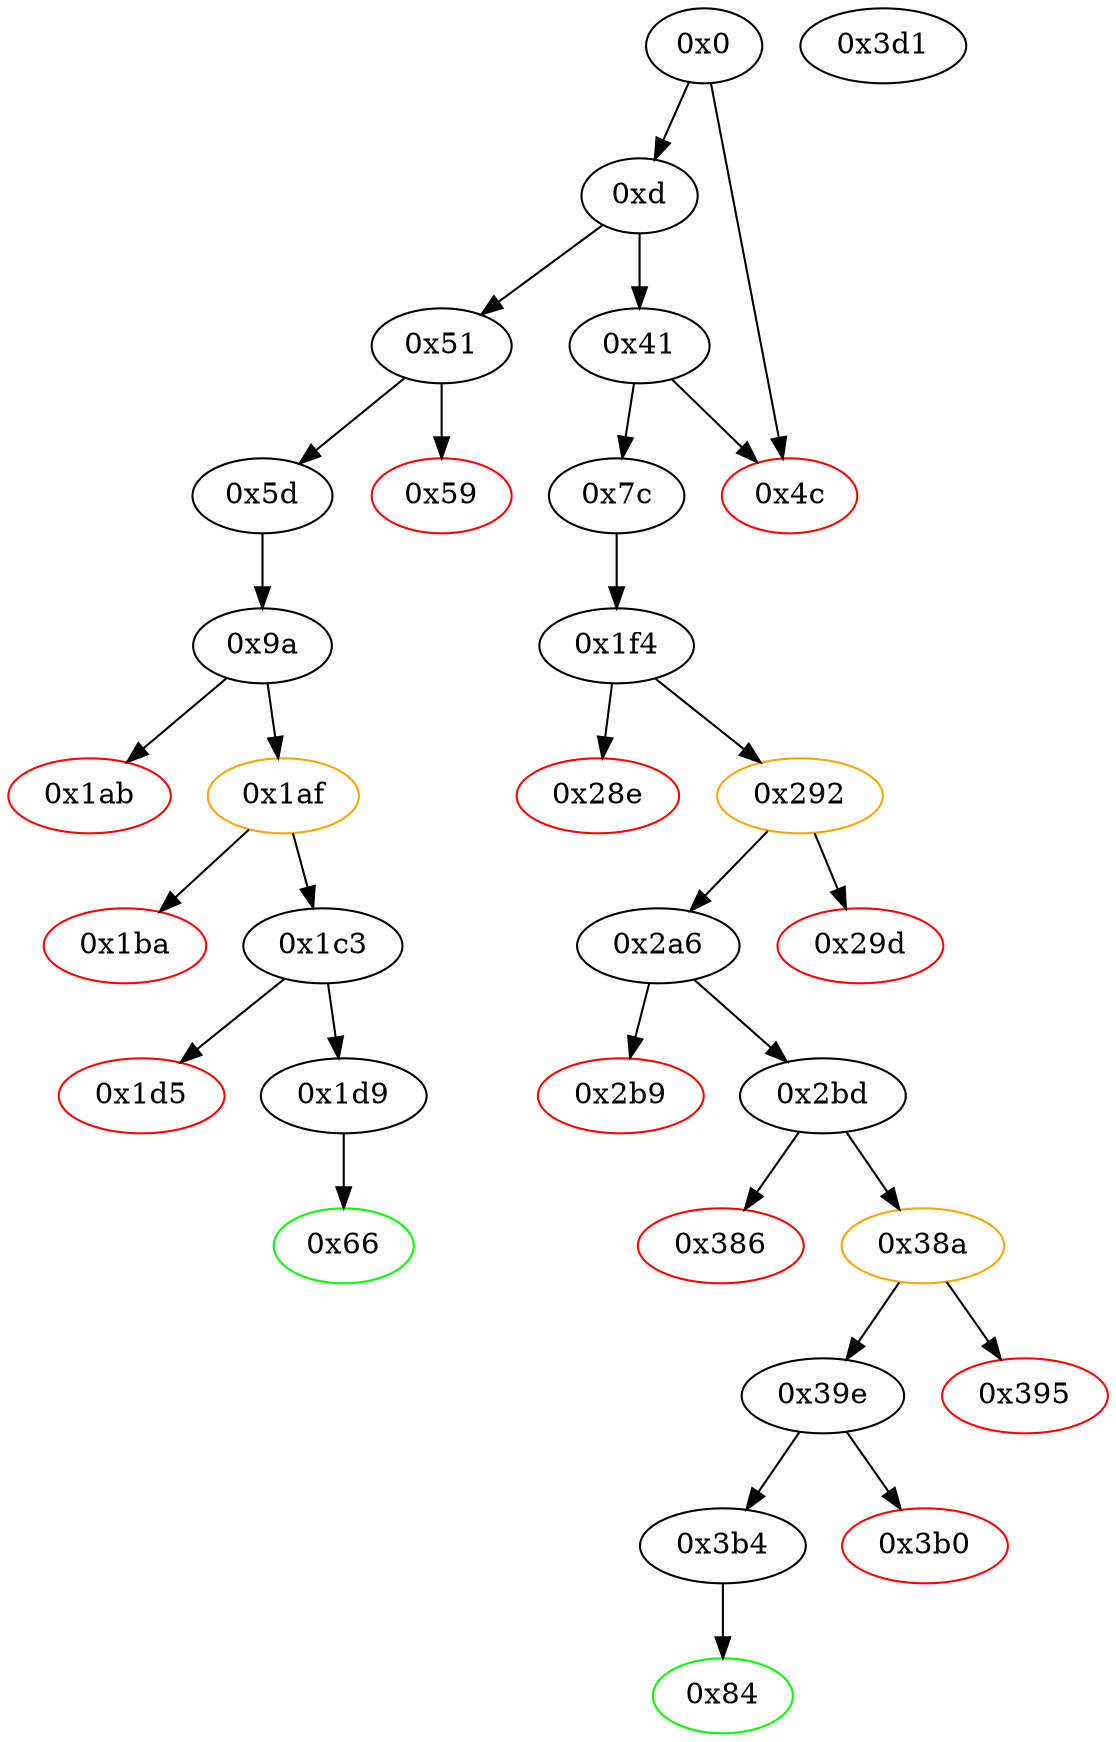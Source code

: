 strict digraph "" {
"0x2a6" [fillcolor=white, id="0x2a6", style=filled, tooltip="Block 0x2a6\n[0x2a6:0x2b8]\n---\nPredecessors: [0x292]\nSuccessors: [0x2b9, 0x2bd]\n---\n0x2a6 JUMPDEST\n0x2a7 POP\n0x2a8 POP\n0x2a9 POP\n0x2aa POP\n0x2ab POP\n0x2ac PUSH1 0x40\n0x2ae MLOAD\n0x2af RETURNDATASIZE\n0x2b0 PUSH1 0x20\n0x2b2 DUP2\n0x2b3 LT\n0x2b4 ISZERO\n0x2b5 PUSH2 0x2bd\n0x2b8 JUMPI\n---\n0x2a6: JUMPDEST \n0x2ac: V155 = 0x40\n0x2ae: V156 = M[0x40]\n0x2af: V157 = RETURNDATASIZE\n0x2b0: V158 = 0x20\n0x2b3: V159 = LT V157 0x20\n0x2b4: V160 = ISZERO V159\n0x2b5: V161 = 0x2bd\n0x2b8: JUMPI 0x2bd V160\n---\nEntry stack: [V11, 0x84, 0x0, 0x9cabec1ead1c0ba254b09efb3ee13841712be14, 0x9cabec1ead1c0ba254b09efb3ee13841712be14, V119, 0x0, 0x0, 0x9cabec1ead1c0ba254b09efb3ee13841712be14, 0xf39b5b9b, V119, V136, V148]\nStack pops: 5\nStack additions: [V156, V157]\nExit stack: [V11, 0x84, 0x0, 0x9cabec1ead1c0ba254b09efb3ee13841712be14, 0x9cabec1ead1c0ba254b09efb3ee13841712be14, V119, 0x0, 0x0, V156, V157]\n\nDef sites:\nV11: {0xd.0x35}\n0x84: {0x7c.0x7d}\n0x0: {0x1f4.0x1f5}\n0x9cabec1ead1c0ba254b09efb3ee13841712be14: {0x1f4.0x1fe}\n0x9cabec1ead1c0ba254b09efb3ee13841712be14: {0x1f4.0x1fe}\nV119: {0x1f4.0x218}\n0x0: {0x1f4.0x1fb}\n0x0: {0x1f4.0x1fb}\n0x9cabec1ead1c0ba254b09efb3ee13841712be14: {0x1f4.0x231}\n0xf39b5b9b: {0x1f4.0x232}\nV119: {0x1f4.0x218}\nV136: {0x1f4.0x275}\nV148: {0x292.0x296}\n"];
"0x41" [fillcolor=white, id="0x41", style=filled, tooltip="Block 0x41\n[0x41:0x4b]\n---\nPredecessors: [0xd]\nSuccessors: [0x4c, 0x7c]\n---\n0x41 DUP1\n0x42 PUSH4 0xf121e5e7\n0x47 EQ\n0x48 PUSH2 0x7c\n0x4b JUMPI\n---\n0x42: V15 = 0xf121e5e7\n0x47: V16 = EQ 0xf121e5e7 V11\n0x48: V17 = 0x7c\n0x4b: JUMPI 0x7c V16\n---\nEntry stack: [V11]\nStack pops: 1\nStack additions: [S0]\nExit stack: [V11]\n\nDef sites:\nV11: {0xd.0x35}\n"];
"0x29d" [color=red, fillcolor=white, id="0x29d", style=filled, tooltip="Block 0x29d\n[0x29d:0x2a5]\n---\nPredecessors: [0x292]\nSuccessors: []\n---\n0x29d RETURNDATASIZE\n0x29e PUSH1 0x0\n0x2a0 DUP1\n0x2a1 RETURNDATACOPY\n0x2a2 RETURNDATASIZE\n0x2a3 PUSH1 0x0\n0x2a5 REVERT\n---\n0x29d: V151 = RETURNDATASIZE\n0x29e: V152 = 0x0\n0x2a1: RETURNDATACOPY 0x0 0x0 V151\n0x2a2: V153 = RETURNDATASIZE\n0x2a3: V154 = 0x0\n0x2a5: REVERT 0x0 V153\n---\nEntry stack: [V11, 0x84, 0x0, 0x9cabec1ead1c0ba254b09efb3ee13841712be14, 0x9cabec1ead1c0ba254b09efb3ee13841712be14, V119, 0x0, 0x0, 0x9cabec1ead1c0ba254b09efb3ee13841712be14, 0xf39b5b9b, V119, V136, V148]\nStack pops: 0\nStack additions: []\nExit stack: [V11, 0x84, 0x0, 0x9cabec1ead1c0ba254b09efb3ee13841712be14, 0x9cabec1ead1c0ba254b09efb3ee13841712be14, V119, 0x0, 0x0, 0x9cabec1ead1c0ba254b09efb3ee13841712be14, 0xf39b5b9b, V119, V136, V148]\n\nDef sites:\nV11: {0xd.0x35}\n0x84: {0x7c.0x7d}\n0x0: {0x1f4.0x1f5}\n0x9cabec1ead1c0ba254b09efb3ee13841712be14: {0x1f4.0x1fe}\n0x9cabec1ead1c0ba254b09efb3ee13841712be14: {0x1f4.0x1fe}\nV119: {0x1f4.0x218}\n0x0: {0x1f4.0x1fb}\n0x0: {0x1f4.0x1fb}\n0x9cabec1ead1c0ba254b09efb3ee13841712be14: {0x1f4.0x231}\n0xf39b5b9b: {0x1f4.0x232}\nV119: {0x1f4.0x218}\nV136: {0x1f4.0x275}\nV148: {0x292.0x296}\n"];
"0xd" [fillcolor=white, id="0xd", style=filled, tooltip="Block 0xd\n[0xd:0x40]\n---\nPredecessors: [0x0]\nSuccessors: [0x41, 0x51]\n---\n0xd PUSH1 0x0\n0xf CALLDATALOAD\n0x10 PUSH29 0x100000000000000000000000000000000000000000000000000000000\n0x2e SWAP1\n0x2f DIV\n0x30 PUSH4 0xffffffff\n0x35 AND\n0x36 DUP1\n0x37 PUSH4 0xaf294a36\n0x3c EQ\n0x3d PUSH2 0x51\n0x40 JUMPI\n---\n0xd: V6 = 0x0\n0xf: V7 = CALLDATALOAD 0x0\n0x10: V8 = 0x100000000000000000000000000000000000000000000000000000000\n0x2f: V9 = DIV V7 0x100000000000000000000000000000000000000000000000000000000\n0x30: V10 = 0xffffffff\n0x35: V11 = AND 0xffffffff V9\n0x37: V12 = 0xaf294a36\n0x3c: V13 = EQ 0xaf294a36 V11\n0x3d: V14 = 0x51\n0x40: JUMPI 0x51 V13\n---\nEntry stack: []\nStack pops: 0\nStack additions: [V11]\nExit stack: [V11]\n\nDef sites:\n"];
"0x5d" [fillcolor=white, id="0x5d", style=filled, tooltip="Block 0x5d\n[0x5d:0x65]\n---\nPredecessors: [0x51]\nSuccessors: [0x9a]\n---\n0x5d JUMPDEST\n0x5e POP\n0x5f PUSH2 0x66\n0x62 PUSH2 0x9a\n0x65 JUMP\n---\n0x5d: JUMPDEST \n0x5f: V23 = 0x66\n0x62: V24 = 0x9a\n0x65: JUMP 0x9a\n---\nEntry stack: [V11, V19]\nStack pops: 1\nStack additions: [0x66]\nExit stack: [V11, 0x66]\n\nDef sites:\nV11: {0xd.0x35}\nV19: {0x51.0x52}\n"];
"0x66" [color=green, fillcolor=white, id="0x66", style=filled, tooltip="Block 0x66\n[0x66:0x7b]\n---\nPredecessors: [0x1d9]\nSuccessors: []\n---\n0x66 JUMPDEST\n0x67 PUSH1 0x40\n0x69 MLOAD\n0x6a DUP1\n0x6b DUP3\n0x6c DUP2\n0x6d MSTORE\n0x6e PUSH1 0x20\n0x70 ADD\n0x71 SWAP2\n0x72 POP\n0x73 POP\n0x74 PUSH1 0x40\n0x76 MLOAD\n0x77 DUP1\n0x78 SWAP2\n0x79 SUB\n0x7a SWAP1\n0x7b RETURN\n---\n0x66: JUMPDEST \n0x67: V25 = 0x40\n0x69: V26 = M[0x40]\n0x6d: M[V26] = V112\n0x6e: V27 = 0x20\n0x70: V28 = ADD 0x20 V26\n0x74: V29 = 0x40\n0x76: V30 = M[0x40]\n0x79: V31 = SUB V28 V30\n0x7b: RETURN V30 V31\n---\nEntry stack: [V11, V112]\nStack pops: 1\nStack additions: []\nExit stack: [V11]\n\nDef sites:\nV11: {0xd.0x35}\nV112: {0x1d9.0x1df}\n"];
"0x59" [color=red, fillcolor=white, id="0x59", style=filled, tooltip="Block 0x59\n[0x59:0x5c]\n---\nPredecessors: [0x51]\nSuccessors: []\n---\n0x59 PUSH1 0x0\n0x5b DUP1\n0x5c REVERT\n---\n0x59: V22 = 0x0\n0x5c: REVERT 0x0 0x0\n---\nEntry stack: [V11, V19]\nStack pops: 0\nStack additions: []\nExit stack: [V11, V19]\n\nDef sites:\nV11: {0xd.0x35}\nV19: {0x51.0x52}\n"];
"0x3b4" [fillcolor=white, id="0x3b4", style=filled, tooltip="Block 0x3b4\n[0x3b4:0x3d0]\n---\nPredecessors: [0x39e]\nSuccessors: [0x84]\n---\n0x3b4 JUMPDEST\n0x3b5 DUP2\n0x3b6 ADD\n0x3b7 SWAP1\n0x3b8 DUP1\n0x3b9 DUP1\n0x3ba MLOAD\n0x3bb SWAP1\n0x3bc PUSH1 0x20\n0x3be ADD\n0x3bf SWAP1\n0x3c0 SWAP3\n0x3c1 SWAP2\n0x3c2 SWAP1\n0x3c3 POP\n0x3c4 POP\n0x3c5 POP\n0x3c6 POP\n0x3c7 DUP2\n0x3c8 SWAP6\n0x3c9 POP\n0x3ca POP\n0x3cb POP\n0x3cc POP\n0x3cd POP\n0x3ce POP\n0x3cf SWAP1\n0x3d0 JUMP\n---\n0x3b4: JUMPDEST \n0x3b6: V215 = ADD V208 V209\n0x3ba: V216 = M[V208]\n0x3bc: V217 = 0x20\n0x3be: V218 = ADD 0x20 V208\n0x3d0: JUMP 0x84\n---\nEntry stack: [V11, 0x84, 0x0, 0x9cabec1ead1c0ba254b09efb3ee13841712be14, 0x9cabec1ead1c0ba254b09efb3ee13841712be14, V119, V164, 0x89d24a6b4ccb1b6faa2625fe562bdd9a23260359, V208, V209]\nStack pops: 9\nStack additions: [S3]\nExit stack: [V11, V164]\n\nDef sites:\nV11: {0xd.0x35}\n0x84: {0x7c.0x7d}\n0x0: {0x1f4.0x1f5}\n0x9cabec1ead1c0ba254b09efb3ee13841712be14: {0x1f4.0x1fe}\n0x9cabec1ead1c0ba254b09efb3ee13841712be14: {0x1f4.0x1fe}\nV119: {0x1f4.0x218}\nV164: {0x2bd.0x2c3}\n0x89d24a6b4ccb1b6faa2625fe562bdd9a23260359: {0x2bd.0x2d1}\nV208: {0x39e.0x3a5}\nV209: {0x39e.0x3a6}\n"];
"0x4c" [color=red, fillcolor=white, id="0x4c", style=filled, tooltip="Block 0x4c\n[0x4c:0x50]\n---\nPredecessors: [0x0, 0x41]\nSuccessors: []\n---\n0x4c JUMPDEST\n0x4d PUSH1 0x0\n0x4f DUP1\n0x50 REVERT\n---\n0x4c: JUMPDEST \n0x4d: V18 = 0x0\n0x50: REVERT 0x0 0x0\n---\nEntry stack: [V11]\nStack pops: 0\nStack additions: []\nExit stack: [V11]\n\nDef sites:\nV11: {0xd.0x35}\n"];
"0x39e" [fillcolor=white, id="0x39e", style=filled, tooltip="Block 0x39e\n[0x39e:0x3af]\n---\nPredecessors: [0x38a]\nSuccessors: [0x3b0, 0x3b4]\n---\n0x39e JUMPDEST\n0x39f POP\n0x3a0 POP\n0x3a1 POP\n0x3a2 POP\n0x3a3 PUSH1 0x40\n0x3a5 MLOAD\n0x3a6 RETURNDATASIZE\n0x3a7 PUSH1 0x20\n0x3a9 DUP2\n0x3aa LT\n0x3ab ISZERO\n0x3ac PUSH2 0x3b4\n0x3af JUMPI\n---\n0x39e: JUMPDEST \n0x3a3: V207 = 0x40\n0x3a5: V208 = M[0x40]\n0x3a6: V209 = RETURNDATASIZE\n0x3a7: V210 = 0x20\n0x3aa: V211 = LT V209 0x20\n0x3ab: V212 = ISZERO V211\n0x3ac: V213 = 0x3b4\n0x3af: JUMPI 0x3b4 V212\n---\nEntry stack: [V11, 0x84, 0x0, 0x9cabec1ead1c0ba254b09efb3ee13841712be14, 0x9cabec1ead1c0ba254b09efb3ee13841712be14, V119, V164, 0x89d24a6b4ccb1b6faa2625fe562bdd9a23260359, 0x89d24a6b4ccb1b6faa2625fe562bdd9a23260359, 0xa9059cbb, V187, V200]\nStack pops: 4\nStack additions: [V208, V209]\nExit stack: [V11, 0x84, 0x0, 0x9cabec1ead1c0ba254b09efb3ee13841712be14, 0x9cabec1ead1c0ba254b09efb3ee13841712be14, V119, V164, 0x89d24a6b4ccb1b6faa2625fe562bdd9a23260359, V208, V209]\n\nDef sites:\nV11: {0xd.0x35}\n0x84: {0x7c.0x7d}\n0x0: {0x1f4.0x1f5}\n0x9cabec1ead1c0ba254b09efb3ee13841712be14: {0x1f4.0x1fe}\n0x9cabec1ead1c0ba254b09efb3ee13841712be14: {0x1f4.0x1fe}\nV119: {0x1f4.0x218}\nV164: {0x2bd.0x2c3}\n0x89d24a6b4ccb1b6faa2625fe562bdd9a23260359: {0x2bd.0x2d1}\n0x89d24a6b4ccb1b6faa2625fe562bdd9a23260359: {0x2bd.0x2fe}\n0xa9059cbb: {0x2bd.0x2ff}\nV187: {0x2bd.0x36c}\nV200: {0x38a.0x38e}\n"];
"0x28e" [color=red, fillcolor=white, id="0x28e", style=filled, tooltip="Block 0x28e\n[0x28e:0x291]\n---\nPredecessors: [0x1f4]\nSuccessors: []\n---\n0x28e PUSH1 0x0\n0x290 DUP1\n0x291 REVERT\n---\n0x28e: V145 = 0x0\n0x291: REVERT 0x0 0x0\n---\nEntry stack: [V11, 0x84, 0x0, 0x9cabec1ead1c0ba254b09efb3ee13841712be14, 0x9cabec1ead1c0ba254b09efb3ee13841712be14, V119, 0x0, 0x0, 0x9cabec1ead1c0ba254b09efb3ee13841712be14, 0xf39b5b9b, V119, V136, 0x20, V139, V140, V139, V119, 0x9cabec1ead1c0ba254b09efb3ee13841712be14, V142]\nStack pops: 0\nStack additions: []\nExit stack: [V11, 0x84, 0x0, 0x9cabec1ead1c0ba254b09efb3ee13841712be14, 0x9cabec1ead1c0ba254b09efb3ee13841712be14, V119, 0x0, 0x0, 0x9cabec1ead1c0ba254b09efb3ee13841712be14, 0xf39b5b9b, V119, V136, 0x20, V139, V140, V139, V119, 0x9cabec1ead1c0ba254b09efb3ee13841712be14, V142]\n\nDef sites:\nV11: {0xd.0x35}\n0x84: {0x7c.0x7d}\n0x0: {0x1f4.0x1f5}\n0x9cabec1ead1c0ba254b09efb3ee13841712be14: {0x1f4.0x1fe}\n0x9cabec1ead1c0ba254b09efb3ee13841712be14: {0x1f4.0x1fe}\nV119: {0x1f4.0x218}\n0x0: {0x1f4.0x1fb}\n0x0: {0x1f4.0x1fb}\n0x9cabec1ead1c0ba254b09efb3ee13841712be14: {0x1f4.0x231}\n0xf39b5b9b: {0x1f4.0x232}\nV119: {0x1f4.0x218}\nV136: {0x1f4.0x275}\n0x20: {0x1f4.0x27a}\nV139: {0x1f4.0x27e}\nV140: {0x1f4.0x281}\nV139: {0x1f4.0x27e}\nV119: {0x1f4.0x218}\n0x9cabec1ead1c0ba254b09efb3ee13841712be14: {0x1f4.0x231}\nV142: {0x1f4.0x287}\n"];
"0x1f4" [fillcolor=white, id="0x1f4", style=filled, tooltip="Block 0x1f4\n[0x1f4:0x28d]\n---\nPredecessors: [0x7c]\nSuccessors: [0x28e, 0x292]\n---\n0x1f4 JUMPDEST\n0x1f5 PUSH1 0x0\n0x1f7 DUP1\n0x1f8 PUSH1 0x0\n0x1fa DUP1\n0x1fb PUSH1 0x0\n0x1fd DUP1\n0x1fe PUSH20 0x9cabec1ead1c0ba254b09efb3ee13841712be14\n0x213 SWAP5\n0x214 POP\n0x215 DUP5\n0x216 SWAP4\n0x217 POP\n0x218 CALLVALUE\n0x219 SWAP3\n0x21a POP\n0x21b DUP4\n0x21c PUSH20 0xffffffffffffffffffffffffffffffffffffffff\n0x231 AND\n0x232 PUSH4 0xf39b5b9b\n0x237 DUP5\n0x238 PUSH1 0x1\n0x23a TIMESTAMP\n0x23b PUSH1 0x40\n0x23d MLOAD\n0x23e DUP5\n0x23f PUSH4 0xffffffff\n0x244 AND\n0x245 PUSH29 0x100000000000000000000000000000000000000000000000000000000\n0x263 MUL\n0x264 DUP2\n0x265 MSTORE\n0x266 PUSH1 0x4\n0x268 ADD\n0x269 DUP1\n0x26a DUP4\n0x26b DUP2\n0x26c MSTORE\n0x26d PUSH1 0x20\n0x26f ADD\n0x270 DUP3\n0x271 DUP2\n0x272 MSTORE\n0x273 PUSH1 0x20\n0x275 ADD\n0x276 SWAP3\n0x277 POP\n0x278 POP\n0x279 POP\n0x27a PUSH1 0x20\n0x27c PUSH1 0x40\n0x27e MLOAD\n0x27f DUP1\n0x280 DUP4\n0x281 SUB\n0x282 DUP2\n0x283 DUP6\n0x284 DUP9\n0x285 DUP1\n0x286 EXTCODESIZE\n0x287 ISZERO\n0x288 DUP1\n0x289 ISZERO\n0x28a PUSH2 0x292\n0x28d JUMPI\n---\n0x1f4: JUMPDEST \n0x1f5: V115 = 0x0\n0x1f8: V116 = 0x0\n0x1fb: V117 = 0x0\n0x1fe: V118 = 0x9cabec1ead1c0ba254b09efb3ee13841712be14\n0x218: V119 = CALLVALUE\n0x21c: V120 = 0xffffffffffffffffffffffffffffffffffffffff\n0x231: V121 = AND 0xffffffffffffffffffffffffffffffffffffffff 0x9cabec1ead1c0ba254b09efb3ee13841712be14\n0x232: V122 = 0xf39b5b9b\n0x238: V123 = 0x1\n0x23a: V124 = TIMESTAMP\n0x23b: V125 = 0x40\n0x23d: V126 = M[0x40]\n0x23f: V127 = 0xffffffff\n0x244: V128 = AND 0xffffffff 0xf39b5b9b\n0x245: V129 = 0x100000000000000000000000000000000000000000000000000000000\n0x263: V130 = MUL 0x100000000000000000000000000000000000000000000000000000000 0xf39b5b9b\n0x265: M[V126] = 0xf39b5b9b00000000000000000000000000000000000000000000000000000000\n0x266: V131 = 0x4\n0x268: V132 = ADD 0x4 V126\n0x26c: M[V132] = 0x1\n0x26d: V133 = 0x20\n0x26f: V134 = ADD 0x20 V132\n0x272: M[V134] = V124\n0x273: V135 = 0x20\n0x275: V136 = ADD 0x20 V134\n0x27a: V137 = 0x20\n0x27c: V138 = 0x40\n0x27e: V139 = M[0x40]\n0x281: V140 = SUB V136 V139\n0x286: V141 = EXTCODESIZE 0x9cabec1ead1c0ba254b09efb3ee13841712be14\n0x287: V142 = ISZERO V141\n0x289: V143 = ISZERO V142\n0x28a: V144 = 0x292\n0x28d: JUMPI 0x292 V143\n---\nEntry stack: [V11, 0x84]\nStack pops: 0\nStack additions: [0x0, 0x9cabec1ead1c0ba254b09efb3ee13841712be14, 0x9cabec1ead1c0ba254b09efb3ee13841712be14, V119, 0x0, 0x0, 0x9cabec1ead1c0ba254b09efb3ee13841712be14, 0xf39b5b9b, V119, V136, 0x20, V139, V140, V139, V119, 0x9cabec1ead1c0ba254b09efb3ee13841712be14, V142]\nExit stack: [V11, 0x84, 0x0, 0x9cabec1ead1c0ba254b09efb3ee13841712be14, 0x9cabec1ead1c0ba254b09efb3ee13841712be14, V119, 0x0, 0x0, 0x9cabec1ead1c0ba254b09efb3ee13841712be14, 0xf39b5b9b, V119, V136, 0x20, V139, V140, V139, V119, 0x9cabec1ead1c0ba254b09efb3ee13841712be14, V142]\n\nDef sites:\nV11: {0xd.0x35}\n0x84: {0x7c.0x7d}\n"];
"0x7c" [fillcolor=white, id="0x7c", style=filled, tooltip="Block 0x7c\n[0x7c:0x83]\n---\nPredecessors: [0x41]\nSuccessors: [0x1f4]\n---\n0x7c JUMPDEST\n0x7d PUSH2 0x84\n0x80 PUSH2 0x1f4\n0x83 JUMP\n---\n0x7c: JUMPDEST \n0x7d: V32 = 0x84\n0x80: V33 = 0x1f4\n0x83: JUMP 0x1f4\n---\nEntry stack: [V11]\nStack pops: 0\nStack additions: [0x84]\nExit stack: [V11, 0x84]\n\nDef sites:\nV11: {0xd.0x35}\n"];
"0x38a" [color=orange, fillcolor=white, id="0x38a", style=filled, tooltip="Block 0x38a\n[0x38a:0x394]\n---\nPredecessors: [0x2bd]\nSuccessors: [0x395, 0x39e]\n---\n0x38a JUMPDEST\n0x38b POP\n0x38c GAS\n0x38d CALL\n0x38e ISZERO\n0x38f DUP1\n0x390 ISZERO\n0x391 PUSH2 0x39e\n0x394 JUMPI\n---\n0x38a: JUMPDEST \n0x38c: V198 = GAS\n0x38d: V199 = CALL V198 0x89d24a6b4ccb1b6faa2625fe562bdd9a23260359 0x0 V190 V191 V190 0x20\n0x38e: V200 = ISZERO V199\n0x390: V201 = ISZERO V200\n0x391: V202 = 0x39e\n0x394: JUMPI 0x39e V201\n---\nEntry stack: [V11, 0x84, 0x0, 0x9cabec1ead1c0ba254b09efb3ee13841712be14, 0x9cabec1ead1c0ba254b09efb3ee13841712be14, V119, V164, 0x89d24a6b4ccb1b6faa2625fe562bdd9a23260359, 0x89d24a6b4ccb1b6faa2625fe562bdd9a23260359, 0xa9059cbb, V187, 0x20, V190, V191, V190, 0x0, 0x89d24a6b4ccb1b6faa2625fe562bdd9a23260359, V194]\nStack pops: 7\nStack additions: [V200]\nExit stack: [V11, 0x84, 0x0, 0x9cabec1ead1c0ba254b09efb3ee13841712be14, 0x9cabec1ead1c0ba254b09efb3ee13841712be14, V119, V164, 0x89d24a6b4ccb1b6faa2625fe562bdd9a23260359, 0x89d24a6b4ccb1b6faa2625fe562bdd9a23260359, 0xa9059cbb, V187, V200]\n\nDef sites:\nV11: {0xd.0x35}\n0x84: {0x7c.0x7d}\n0x0: {0x1f4.0x1f5}\n0x9cabec1ead1c0ba254b09efb3ee13841712be14: {0x1f4.0x1fe}\n0x9cabec1ead1c0ba254b09efb3ee13841712be14: {0x1f4.0x1fe}\nV119: {0x1f4.0x218}\nV164: {0x2bd.0x2c3}\n0x89d24a6b4ccb1b6faa2625fe562bdd9a23260359: {0x2bd.0x2d1}\n0x89d24a6b4ccb1b6faa2625fe562bdd9a23260359: {0x2bd.0x2fe}\n0xa9059cbb: {0x2bd.0x2ff}\nV187: {0x2bd.0x36c}\n0x20: {0x2bd.0x371}\nV190: {0x2bd.0x375}\nV191: {0x2bd.0x378}\nV190: {0x2bd.0x375}\n0x0: {0x2bd.0x37a}\n0x89d24a6b4ccb1b6faa2625fe562bdd9a23260359: {0x2bd.0x2fe}\nV194: {0x2bd.0x37f}\n"];
"0x1ba" [color=red, fillcolor=white, id="0x1ba", style=filled, tooltip="Block 0x1ba\n[0x1ba:0x1c2]\n---\nPredecessors: [0x1af]\nSuccessors: []\n---\n0x1ba RETURNDATASIZE\n0x1bb PUSH1 0x0\n0x1bd DUP1\n0x1be RETURNDATACOPY\n0x1bf RETURNDATASIZE\n0x1c0 PUSH1 0x0\n0x1c2 REVERT\n---\n0x1ba: V99 = RETURNDATASIZE\n0x1bb: V100 = 0x0\n0x1be: RETURNDATACOPY 0x0 0x0 V99\n0x1bf: V101 = RETURNDATASIZE\n0x1c0: V102 = 0x0\n0x1c2: REVERT 0x0 V101\n---\nEntry stack: [V11, 0x66, 0x0, 0x8316b082621cfedab95bf4a44a1d4b64a6ffc336, 0x0, 0x8316b082621cfedab95bf4a44a1d4b64a6ffc336, 0x667e9394, V83, V96]\nStack pops: 0\nStack additions: []\nExit stack: [V11, 0x66, 0x0, 0x8316b082621cfedab95bf4a44a1d4b64a6ffc336, 0x0, 0x8316b082621cfedab95bf4a44a1d4b64a6ffc336, 0x667e9394, V83, V96]\n\nDef sites:\nV11: {0xd.0x35}\n0x66: {0x5d.0x5f}\n0x0: {0x9a.0x9b}\n0x8316b082621cfedab95bf4a44a1d4b64a6ffc336: {0x9a.0xa0}\n0x0: {0x9a.0x9e}\n0x8316b082621cfedab95bf4a44a1d4b64a6ffc336: {0x9a.0xcd}\n0x667e9394: {0x9a.0xce}\nV83: {0x9a.0x18f}\nV96: {0x1af.0x1b3}\n"];
"0x3d1" [fillcolor=white, id="0x3d1", style=filled, tooltip="Block 0x3d1\n[0x3d1:0x40c]\n---\nPredecessors: []\nSuccessors: []\n---\n0x3d1 STOP\n0x3d2 LOG1\n0x3d3 PUSH6 0x627a7a723058\n0x3da SHA3\n0x3db PUSH18 0x35643384b5233b30be9066e9eeac3c07d404\n0x3ee MISSING 0x49\n0x3ef DUP16\n0x3f0 PUSH28 0x7e3b37cebb8929af20a50029\n---\n0x3d1: STOP \n0x3d2: LOG S0 S1 S2\n0x3d3: V219 = 0x627a7a723058\n0x3da: V220 = SHA3 0x627a7a723058 S3\n0x3db: V221 = 0x35643384b5233b30be9066e9eeac3c07d404\n0x3ee: MISSING 0x49\n0x3f0: V222 = 0x7e3b37cebb8929af20a50029\n---\nEntry stack: []\nStack pops: 0\nStack additions: [0x35643384b5233b30be9066e9eeac3c07d404, V220, 0x7e3b37cebb8929af20a50029, S15, S0, S1, S2, S3, S4, S5, S6, S7, S8, S9, S10, S11, S12, S13, S14, S15]\nExit stack: []\n\nDef sites:\n"];
"0x0" [fillcolor=white, id="0x0", style=filled, tooltip="Block 0x0\n[0x0:0xc]\n---\nPredecessors: []\nSuccessors: [0xd, 0x4c]\n---\n0x0 PUSH1 0x80\n0x2 PUSH1 0x40\n0x4 MSTORE\n0x5 PUSH1 0x4\n0x7 CALLDATASIZE\n0x8 LT\n0x9 PUSH2 0x4c\n0xc JUMPI\n---\n0x0: V0 = 0x80\n0x2: V1 = 0x40\n0x4: M[0x40] = 0x80\n0x5: V2 = 0x4\n0x7: V3 = CALLDATASIZE\n0x8: V4 = LT V3 0x4\n0x9: V5 = 0x4c\n0xc: JUMPI 0x4c V4\n---\nEntry stack: []\nStack pops: 0\nStack additions: []\nExit stack: []\n\nDef sites:\n"];
"0x292" [color=orange, fillcolor=white, id="0x292", style=filled, tooltip="Block 0x292\n[0x292:0x29c]\n---\nPredecessors: [0x1f4]\nSuccessors: [0x29d, 0x2a6]\n---\n0x292 JUMPDEST\n0x293 POP\n0x294 GAS\n0x295 CALL\n0x296 ISZERO\n0x297 DUP1\n0x298 ISZERO\n0x299 PUSH2 0x2a6\n0x29c JUMPI\n---\n0x292: JUMPDEST \n0x294: V146 = GAS\n0x295: V147 = CALL V146 0x9cabec1ead1c0ba254b09efb3ee13841712be14 V119 V139 V140 V139 0x20\n0x296: V148 = ISZERO V147\n0x298: V149 = ISZERO V148\n0x299: V150 = 0x2a6\n0x29c: JUMPI 0x2a6 V149\n---\nEntry stack: [V11, 0x84, 0x0, 0x9cabec1ead1c0ba254b09efb3ee13841712be14, 0x9cabec1ead1c0ba254b09efb3ee13841712be14, V119, 0x0, 0x0, 0x9cabec1ead1c0ba254b09efb3ee13841712be14, 0xf39b5b9b, V119, V136, 0x20, V139, V140, V139, V119, 0x9cabec1ead1c0ba254b09efb3ee13841712be14, V142]\nStack pops: 7\nStack additions: [V148]\nExit stack: [V11, 0x84, 0x0, 0x9cabec1ead1c0ba254b09efb3ee13841712be14, 0x9cabec1ead1c0ba254b09efb3ee13841712be14, V119, 0x0, 0x0, 0x9cabec1ead1c0ba254b09efb3ee13841712be14, 0xf39b5b9b, V119, V136, V148]\n\nDef sites:\nV11: {0xd.0x35}\n0x84: {0x7c.0x7d}\n0x0: {0x1f4.0x1f5}\n0x9cabec1ead1c0ba254b09efb3ee13841712be14: {0x1f4.0x1fe}\n0x9cabec1ead1c0ba254b09efb3ee13841712be14: {0x1f4.0x1fe}\nV119: {0x1f4.0x218}\n0x0: {0x1f4.0x1fb}\n0x0: {0x1f4.0x1fb}\n0x9cabec1ead1c0ba254b09efb3ee13841712be14: {0x1f4.0x231}\n0xf39b5b9b: {0x1f4.0x232}\nV119: {0x1f4.0x218}\nV136: {0x1f4.0x275}\n0x20: {0x1f4.0x27a}\nV139: {0x1f4.0x27e}\nV140: {0x1f4.0x281}\nV139: {0x1f4.0x27e}\nV119: {0x1f4.0x218}\n0x9cabec1ead1c0ba254b09efb3ee13841712be14: {0x1f4.0x231}\nV142: {0x1f4.0x287}\n"];
"0x1c3" [fillcolor=white, id="0x1c3", style=filled, tooltip="Block 0x1c3\n[0x1c3:0x1d4]\n---\nPredecessors: [0x1af]\nSuccessors: [0x1d5, 0x1d9]\n---\n0x1c3 JUMPDEST\n0x1c4 POP\n0x1c5 POP\n0x1c6 POP\n0x1c7 POP\n0x1c8 PUSH1 0x40\n0x1ca MLOAD\n0x1cb RETURNDATASIZE\n0x1cc PUSH1 0x20\n0x1ce DUP2\n0x1cf LT\n0x1d0 ISZERO\n0x1d1 PUSH2 0x1d9\n0x1d4 JUMPI\n---\n0x1c3: JUMPDEST \n0x1c8: V103 = 0x40\n0x1ca: V104 = M[0x40]\n0x1cb: V105 = RETURNDATASIZE\n0x1cc: V106 = 0x20\n0x1cf: V107 = LT V105 0x20\n0x1d0: V108 = ISZERO V107\n0x1d1: V109 = 0x1d9\n0x1d4: JUMPI 0x1d9 V108\n---\nEntry stack: [V11, 0x66, 0x0, 0x8316b082621cfedab95bf4a44a1d4b64a6ffc336, 0x0, 0x8316b082621cfedab95bf4a44a1d4b64a6ffc336, 0x667e9394, V83, V96]\nStack pops: 4\nStack additions: [V104, V105]\nExit stack: [V11, 0x66, 0x0, 0x8316b082621cfedab95bf4a44a1d4b64a6ffc336, 0x0, V104, V105]\n\nDef sites:\nV11: {0xd.0x35}\n0x66: {0x5d.0x5f}\n0x0: {0x9a.0x9b}\n0x8316b082621cfedab95bf4a44a1d4b64a6ffc336: {0x9a.0xa0}\n0x0: {0x9a.0x9e}\n0x8316b082621cfedab95bf4a44a1d4b64a6ffc336: {0x9a.0xcd}\n0x667e9394: {0x9a.0xce}\nV83: {0x9a.0x18f}\nV96: {0x1af.0x1b3}\n"];
"0x51" [fillcolor=white, id="0x51", style=filled, tooltip="Block 0x51\n[0x51:0x58]\n---\nPredecessors: [0xd]\nSuccessors: [0x59, 0x5d]\n---\n0x51 JUMPDEST\n0x52 CALLVALUE\n0x53 DUP1\n0x54 ISZERO\n0x55 PUSH2 0x5d\n0x58 JUMPI\n---\n0x51: JUMPDEST \n0x52: V19 = CALLVALUE\n0x54: V20 = ISZERO V19\n0x55: V21 = 0x5d\n0x58: JUMPI 0x5d V20\n---\nEntry stack: [V11]\nStack pops: 0\nStack additions: [V19]\nExit stack: [V11, V19]\n\nDef sites:\nV11: {0xd.0x35}\n"];
"0x386" [color=red, fillcolor=white, id="0x386", style=filled, tooltip="Block 0x386\n[0x386:0x389]\n---\nPredecessors: [0x2bd]\nSuccessors: []\n---\n0x386 PUSH1 0x0\n0x388 DUP1\n0x389 REVERT\n---\n0x386: V197 = 0x0\n0x389: REVERT 0x0 0x0\n---\nEntry stack: [V11, 0x84, 0x0, 0x9cabec1ead1c0ba254b09efb3ee13841712be14, 0x9cabec1ead1c0ba254b09efb3ee13841712be14, V119, V164, 0x89d24a6b4ccb1b6faa2625fe562bdd9a23260359, 0x89d24a6b4ccb1b6faa2625fe562bdd9a23260359, 0xa9059cbb, V187, 0x20, V190, V191, V190, 0x0, 0x89d24a6b4ccb1b6faa2625fe562bdd9a23260359, V194]\nStack pops: 0\nStack additions: []\nExit stack: [V11, 0x84, 0x0, 0x9cabec1ead1c0ba254b09efb3ee13841712be14, 0x9cabec1ead1c0ba254b09efb3ee13841712be14, V119, V164, 0x89d24a6b4ccb1b6faa2625fe562bdd9a23260359, 0x89d24a6b4ccb1b6faa2625fe562bdd9a23260359, 0xa9059cbb, V187, 0x20, V190, V191, V190, 0x0, 0x89d24a6b4ccb1b6faa2625fe562bdd9a23260359, V194]\n\nDef sites:\nV11: {0xd.0x35}\n0x84: {0x7c.0x7d}\n0x0: {0x1f4.0x1f5}\n0x9cabec1ead1c0ba254b09efb3ee13841712be14: {0x1f4.0x1fe}\n0x9cabec1ead1c0ba254b09efb3ee13841712be14: {0x1f4.0x1fe}\nV119: {0x1f4.0x218}\nV164: {0x2bd.0x2c3}\n0x89d24a6b4ccb1b6faa2625fe562bdd9a23260359: {0x2bd.0x2d1}\n0x89d24a6b4ccb1b6faa2625fe562bdd9a23260359: {0x2bd.0x2fe}\n0xa9059cbb: {0x2bd.0x2ff}\nV187: {0x2bd.0x36c}\n0x20: {0x2bd.0x371}\nV190: {0x2bd.0x375}\nV191: {0x2bd.0x378}\nV190: {0x2bd.0x375}\n0x0: {0x2bd.0x37a}\n0x89d24a6b4ccb1b6faa2625fe562bdd9a23260359: {0x2bd.0x2fe}\nV194: {0x2bd.0x37f}\n"];
"0x9a" [fillcolor=white, id="0x9a", style=filled, tooltip="Block 0x9a\n[0x9a:0x1aa]\n---\nPredecessors: [0x5d]\nSuccessors: [0x1ab, 0x1af]\n---\n0x9a JUMPDEST\n0x9b PUSH1 0x0\n0x9d DUP1\n0x9e PUSH1 0x0\n0xa0 PUSH20 0x8316b082621cfedab95bf4a44a1d4b64a6ffc336\n0xb5 SWAP2\n0xb6 POP\n0xb7 DUP2\n0xb8 PUSH20 0xffffffffffffffffffffffffffffffffffffffff\n0xcd AND\n0xce PUSH4 0x667e9394\n0xd3 PUSH4 0x5f5e100\n0xd8 PUSH1 0x40\n0xda MLOAD\n0xdb DUP3\n0xdc PUSH4 0xffffffff\n0xe1 AND\n0xe2 PUSH29 0x100000000000000000000000000000000000000000000000000000000\n0x100 MUL\n0x101 DUP2\n0x102 MSTORE\n0x103 PUSH1 0x4\n0x105 ADD\n0x106 DUP1\n0x107 DUP1\n0x108 PUSH1 0x20\n0x10a ADD\n0x10b DUP1\n0x10c PUSH1 0x20\n0x10e ADD\n0x10f DUP1\n0x110 PUSH1 0x20\n0x112 ADD\n0x113 DUP6\n0x114 DUP2\n0x115 MSTORE\n0x116 PUSH1 0x20\n0x118 ADD\n0x119 DUP5\n0x11a DUP2\n0x11b SUB\n0x11c DUP5\n0x11d MSTORE\n0x11e PUSH1 0x3\n0x120 DUP2\n0x121 MSTORE\n0x122 PUSH1 0x20\n0x124 ADD\n0x125 DUP1\n0x126 PUSH32 0x4554480000000000000000000000000000000000000000000000000000000000\n0x147 DUP2\n0x148 MSTORE\n0x149 POP\n0x14a PUSH1 0x20\n0x14c ADD\n0x14d DUP5\n0x14e DUP2\n0x14f SUB\n0x150 DUP4\n0x151 MSTORE\n0x152 PUSH1 0x3\n0x154 DUP2\n0x155 MSTORE\n0x156 PUSH1 0x20\n0x158 ADD\n0x159 DUP1\n0x15a PUSH32 0x5553440000000000000000000000000000000000000000000000000000000000\n0x17b DUP2\n0x17c MSTORE\n0x17d POP\n0x17e PUSH1 0x20\n0x180 ADD\n0x181 DUP5\n0x182 DUP2\n0x183 SUB\n0x184 DUP3\n0x185 MSTORE\n0x186 PUSH1 0x0\n0x188 DUP2\n0x189 MSTORE\n0x18a PUSH1 0x20\n0x18c ADD\n0x18d PUSH1 0x20\n0x18f ADD\n0x190 SWAP5\n0x191 POP\n0x192 POP\n0x193 POP\n0x194 POP\n0x195 POP\n0x196 PUSH1 0x20\n0x198 PUSH1 0x40\n0x19a MLOAD\n0x19b DUP1\n0x19c DUP4\n0x19d SUB\n0x19e DUP2\n0x19f PUSH1 0x0\n0x1a1 DUP8\n0x1a2 DUP1\n0x1a3 EXTCODESIZE\n0x1a4 ISZERO\n0x1a5 DUP1\n0x1a6 ISZERO\n0x1a7 PUSH2 0x1af\n0x1aa JUMPI\n---\n0x9a: JUMPDEST \n0x9b: V41 = 0x0\n0x9e: V42 = 0x0\n0xa0: V43 = 0x8316b082621cfedab95bf4a44a1d4b64a6ffc336\n0xb8: V44 = 0xffffffffffffffffffffffffffffffffffffffff\n0xcd: V45 = AND 0xffffffffffffffffffffffffffffffffffffffff 0x8316b082621cfedab95bf4a44a1d4b64a6ffc336\n0xce: V46 = 0x667e9394\n0xd3: V47 = 0x5f5e100\n0xd8: V48 = 0x40\n0xda: V49 = M[0x40]\n0xdc: V50 = 0xffffffff\n0xe1: V51 = AND 0xffffffff 0x667e9394\n0xe2: V52 = 0x100000000000000000000000000000000000000000000000000000000\n0x100: V53 = MUL 0x100000000000000000000000000000000000000000000000000000000 0x667e9394\n0x102: M[V49] = 0x667e939400000000000000000000000000000000000000000000000000000000\n0x103: V54 = 0x4\n0x105: V55 = ADD 0x4 V49\n0x108: V56 = 0x20\n0x10a: V57 = ADD 0x20 V55\n0x10c: V58 = 0x20\n0x10e: V59 = ADD 0x20 V57\n0x110: V60 = 0x20\n0x112: V61 = ADD 0x20 V59\n0x115: M[V61] = 0x5f5e100\n0x116: V62 = 0x20\n0x118: V63 = ADD 0x20 V61\n0x11b: V64 = SUB V63 V55\n0x11d: M[V55] = V64\n0x11e: V65 = 0x3\n0x121: M[V63] = 0x3\n0x122: V66 = 0x20\n0x124: V67 = ADD 0x20 V63\n0x126: V68 = 0x4554480000000000000000000000000000000000000000000000000000000000\n0x148: M[V67] = 0x4554480000000000000000000000000000000000000000000000000000000000\n0x14a: V69 = 0x20\n0x14c: V70 = ADD 0x20 V67\n0x14f: V71 = SUB V70 V55\n0x151: M[V57] = V71\n0x152: V72 = 0x3\n0x155: M[V70] = 0x3\n0x156: V73 = 0x20\n0x158: V74 = ADD 0x20 V70\n0x15a: V75 = 0x5553440000000000000000000000000000000000000000000000000000000000\n0x17c: M[V74] = 0x5553440000000000000000000000000000000000000000000000000000000000\n0x17e: V76 = 0x20\n0x180: V77 = ADD 0x20 V74\n0x183: V78 = SUB V77 V55\n0x185: M[V59] = V78\n0x186: V79 = 0x0\n0x189: M[V77] = 0x0\n0x18a: V80 = 0x20\n0x18c: V81 = ADD 0x20 V77\n0x18d: V82 = 0x20\n0x18f: V83 = ADD 0x20 V81\n0x196: V84 = 0x20\n0x198: V85 = 0x40\n0x19a: V86 = M[0x40]\n0x19d: V87 = SUB V83 V86\n0x19f: V88 = 0x0\n0x1a3: V89 = EXTCODESIZE 0x8316b082621cfedab95bf4a44a1d4b64a6ffc336\n0x1a4: V90 = ISZERO V89\n0x1a6: V91 = ISZERO V90\n0x1a7: V92 = 0x1af\n0x1aa: JUMPI 0x1af V91\n---\nEntry stack: [V11, 0x66]\nStack pops: 0\nStack additions: [0x0, 0x8316b082621cfedab95bf4a44a1d4b64a6ffc336, 0x0, 0x8316b082621cfedab95bf4a44a1d4b64a6ffc336, 0x667e9394, V83, 0x20, V86, V87, V86, 0x0, 0x8316b082621cfedab95bf4a44a1d4b64a6ffc336, V90]\nExit stack: [V11, 0x66, 0x0, 0x8316b082621cfedab95bf4a44a1d4b64a6ffc336, 0x0, 0x8316b082621cfedab95bf4a44a1d4b64a6ffc336, 0x667e9394, V83, 0x20, V86, V87, V86, 0x0, 0x8316b082621cfedab95bf4a44a1d4b64a6ffc336, V90]\n\nDef sites:\nV11: {0xd.0x35}\n0x66: {0x5d.0x5f}\n"];
"0x1ab" [color=red, fillcolor=white, id="0x1ab", style=filled, tooltip="Block 0x1ab\n[0x1ab:0x1ae]\n---\nPredecessors: [0x9a]\nSuccessors: []\n---\n0x1ab PUSH1 0x0\n0x1ad DUP1\n0x1ae REVERT\n---\n0x1ab: V93 = 0x0\n0x1ae: REVERT 0x0 0x0\n---\nEntry stack: [V11, 0x66, 0x0, 0x8316b082621cfedab95bf4a44a1d4b64a6ffc336, 0x0, 0x8316b082621cfedab95bf4a44a1d4b64a6ffc336, 0x667e9394, V83, 0x20, V86, V87, V86, 0x0, 0x8316b082621cfedab95bf4a44a1d4b64a6ffc336, V90]\nStack pops: 0\nStack additions: []\nExit stack: [V11, 0x66, 0x0, 0x8316b082621cfedab95bf4a44a1d4b64a6ffc336, 0x0, 0x8316b082621cfedab95bf4a44a1d4b64a6ffc336, 0x667e9394, V83, 0x20, V86, V87, V86, 0x0, 0x8316b082621cfedab95bf4a44a1d4b64a6ffc336, V90]\n\nDef sites:\nV11: {0xd.0x35}\n0x66: {0x5d.0x5f}\n0x0: {0x9a.0x9b}\n0x8316b082621cfedab95bf4a44a1d4b64a6ffc336: {0x9a.0xa0}\n0x0: {0x9a.0x9e}\n0x8316b082621cfedab95bf4a44a1d4b64a6ffc336: {0x9a.0xcd}\n0x667e9394: {0x9a.0xce}\nV83: {0x9a.0x18f}\n0x20: {0x9a.0x196}\nV86: {0x9a.0x19a}\nV87: {0x9a.0x19d}\nV86: {0x9a.0x19a}\n0x0: {0x9a.0x19f}\n0x8316b082621cfedab95bf4a44a1d4b64a6ffc336: {0x9a.0xcd}\nV90: {0x9a.0x1a4}\n"];
"0x395" [color=red, fillcolor=white, id="0x395", style=filled, tooltip="Block 0x395\n[0x395:0x39d]\n---\nPredecessors: [0x38a]\nSuccessors: []\n---\n0x395 RETURNDATASIZE\n0x396 PUSH1 0x0\n0x398 DUP1\n0x399 RETURNDATACOPY\n0x39a RETURNDATASIZE\n0x39b PUSH1 0x0\n0x39d REVERT\n---\n0x395: V203 = RETURNDATASIZE\n0x396: V204 = 0x0\n0x399: RETURNDATACOPY 0x0 0x0 V203\n0x39a: V205 = RETURNDATASIZE\n0x39b: V206 = 0x0\n0x39d: REVERT 0x0 V205\n---\nEntry stack: [V11, 0x84, 0x0, 0x9cabec1ead1c0ba254b09efb3ee13841712be14, 0x9cabec1ead1c0ba254b09efb3ee13841712be14, V119, V164, 0x89d24a6b4ccb1b6faa2625fe562bdd9a23260359, 0x89d24a6b4ccb1b6faa2625fe562bdd9a23260359, 0xa9059cbb, V187, V200]\nStack pops: 0\nStack additions: []\nExit stack: [V11, 0x84, 0x0, 0x9cabec1ead1c0ba254b09efb3ee13841712be14, 0x9cabec1ead1c0ba254b09efb3ee13841712be14, V119, V164, 0x89d24a6b4ccb1b6faa2625fe562bdd9a23260359, 0x89d24a6b4ccb1b6faa2625fe562bdd9a23260359, 0xa9059cbb, V187, V200]\n\nDef sites:\nV11: {0xd.0x35}\n0x84: {0x7c.0x7d}\n0x0: {0x1f4.0x1f5}\n0x9cabec1ead1c0ba254b09efb3ee13841712be14: {0x1f4.0x1fe}\n0x9cabec1ead1c0ba254b09efb3ee13841712be14: {0x1f4.0x1fe}\nV119: {0x1f4.0x218}\nV164: {0x2bd.0x2c3}\n0x89d24a6b4ccb1b6faa2625fe562bdd9a23260359: {0x2bd.0x2d1}\n0x89d24a6b4ccb1b6faa2625fe562bdd9a23260359: {0x2bd.0x2fe}\n0xa9059cbb: {0x2bd.0x2ff}\nV187: {0x2bd.0x36c}\nV200: {0x38a.0x38e}\n"];
"0x1af" [color=orange, fillcolor=white, id="0x1af", style=filled, tooltip="Block 0x1af\n[0x1af:0x1b9]\n---\nPredecessors: [0x9a]\nSuccessors: [0x1ba, 0x1c3]\n---\n0x1af JUMPDEST\n0x1b0 POP\n0x1b1 GAS\n0x1b2 CALL\n0x1b3 ISZERO\n0x1b4 DUP1\n0x1b5 ISZERO\n0x1b6 PUSH2 0x1c3\n0x1b9 JUMPI\n---\n0x1af: JUMPDEST \n0x1b1: V94 = GAS\n0x1b2: V95 = CALL V94 0x8316b082621cfedab95bf4a44a1d4b64a6ffc336 0x0 V86 V87 V86 0x20\n0x1b3: V96 = ISZERO V95\n0x1b5: V97 = ISZERO V96\n0x1b6: V98 = 0x1c3\n0x1b9: JUMPI 0x1c3 V97\n---\nEntry stack: [V11, 0x66, 0x0, 0x8316b082621cfedab95bf4a44a1d4b64a6ffc336, 0x0, 0x8316b082621cfedab95bf4a44a1d4b64a6ffc336, 0x667e9394, V83, 0x20, V86, V87, V86, 0x0, 0x8316b082621cfedab95bf4a44a1d4b64a6ffc336, V90]\nStack pops: 7\nStack additions: [V96]\nExit stack: [V11, 0x66, 0x0, 0x8316b082621cfedab95bf4a44a1d4b64a6ffc336, 0x0, 0x8316b082621cfedab95bf4a44a1d4b64a6ffc336, 0x667e9394, V83, V96]\n\nDef sites:\nV11: {0xd.0x35}\n0x66: {0x5d.0x5f}\n0x0: {0x9a.0x9b}\n0x8316b082621cfedab95bf4a44a1d4b64a6ffc336: {0x9a.0xa0}\n0x0: {0x9a.0x9e}\n0x8316b082621cfedab95bf4a44a1d4b64a6ffc336: {0x9a.0xcd}\n0x667e9394: {0x9a.0xce}\nV83: {0x9a.0x18f}\n0x20: {0x9a.0x196}\nV86: {0x9a.0x19a}\nV87: {0x9a.0x19d}\nV86: {0x9a.0x19a}\n0x0: {0x9a.0x19f}\n0x8316b082621cfedab95bf4a44a1d4b64a6ffc336: {0x9a.0xcd}\nV90: {0x9a.0x1a4}\n"];
"0x2b9" [color=red, fillcolor=white, id="0x2b9", style=filled, tooltip="Block 0x2b9\n[0x2b9:0x2bc]\n---\nPredecessors: [0x2a6]\nSuccessors: []\n---\n0x2b9 PUSH1 0x0\n0x2bb DUP1\n0x2bc REVERT\n---\n0x2b9: V162 = 0x0\n0x2bc: REVERT 0x0 0x0\n---\nEntry stack: [V11, 0x84, 0x0, 0x9cabec1ead1c0ba254b09efb3ee13841712be14, 0x9cabec1ead1c0ba254b09efb3ee13841712be14, V119, 0x0, 0x0, V156, V157]\nStack pops: 0\nStack additions: []\nExit stack: [V11, 0x84, 0x0, 0x9cabec1ead1c0ba254b09efb3ee13841712be14, 0x9cabec1ead1c0ba254b09efb3ee13841712be14, V119, 0x0, 0x0, V156, V157]\n\nDef sites:\nV11: {0xd.0x35}\n0x84: {0x7c.0x7d}\n0x0: {0x1f4.0x1f5}\n0x9cabec1ead1c0ba254b09efb3ee13841712be14: {0x1f4.0x1fe}\n0x9cabec1ead1c0ba254b09efb3ee13841712be14: {0x1f4.0x1fe}\nV119: {0x1f4.0x218}\n0x0: {0x1f4.0x1fb}\n0x0: {0x1f4.0x1fb}\nV156: {0x2a6.0x2ae}\nV157: {0x2a6.0x2af}\n"];
"0x84" [color=green, fillcolor=white, id="0x84", style=filled, tooltip="Block 0x84\n[0x84:0x99]\n---\nPredecessors: [0x3b4]\nSuccessors: []\n---\n0x84 JUMPDEST\n0x85 PUSH1 0x40\n0x87 MLOAD\n0x88 DUP1\n0x89 DUP3\n0x8a DUP2\n0x8b MSTORE\n0x8c PUSH1 0x20\n0x8e ADD\n0x8f SWAP2\n0x90 POP\n0x91 POP\n0x92 PUSH1 0x40\n0x94 MLOAD\n0x95 DUP1\n0x96 SWAP2\n0x97 SUB\n0x98 SWAP1\n0x99 RETURN\n---\n0x84: JUMPDEST \n0x85: V34 = 0x40\n0x87: V35 = M[0x40]\n0x8b: M[V35] = V164\n0x8c: V36 = 0x20\n0x8e: V37 = ADD 0x20 V35\n0x92: V38 = 0x40\n0x94: V39 = M[0x40]\n0x97: V40 = SUB V37 V39\n0x99: RETURN V39 V40\n---\nEntry stack: [V11, V164]\nStack pops: 1\nStack additions: []\nExit stack: [V11]\n\nDef sites:\nV11: {0xd.0x35}\nV164: {0x2bd.0x2c3}\n"];
"0x3b0" [color=red, fillcolor=white, id="0x3b0", style=filled, tooltip="Block 0x3b0\n[0x3b0:0x3b3]\n---\nPredecessors: [0x39e]\nSuccessors: []\n---\n0x3b0 PUSH1 0x0\n0x3b2 DUP1\n0x3b3 REVERT\n---\n0x3b0: V214 = 0x0\n0x3b3: REVERT 0x0 0x0\n---\nEntry stack: [V11, 0x84, 0x0, 0x9cabec1ead1c0ba254b09efb3ee13841712be14, 0x9cabec1ead1c0ba254b09efb3ee13841712be14, V119, V164, 0x89d24a6b4ccb1b6faa2625fe562bdd9a23260359, V208, V209]\nStack pops: 0\nStack additions: []\nExit stack: [V11, 0x84, 0x0, 0x9cabec1ead1c0ba254b09efb3ee13841712be14, 0x9cabec1ead1c0ba254b09efb3ee13841712be14, V119, V164, 0x89d24a6b4ccb1b6faa2625fe562bdd9a23260359, V208, V209]\n\nDef sites:\nV11: {0xd.0x35}\n0x84: {0x7c.0x7d}\n0x0: {0x1f4.0x1f5}\n0x9cabec1ead1c0ba254b09efb3ee13841712be14: {0x1f4.0x1fe}\n0x9cabec1ead1c0ba254b09efb3ee13841712be14: {0x1f4.0x1fe}\nV119: {0x1f4.0x218}\nV164: {0x2bd.0x2c3}\n0x89d24a6b4ccb1b6faa2625fe562bdd9a23260359: {0x2bd.0x2d1}\nV208: {0x39e.0x3a5}\nV209: {0x39e.0x3a6}\n"];
"0x1d5" [color=red, fillcolor=white, id="0x1d5", style=filled, tooltip="Block 0x1d5\n[0x1d5:0x1d8]\n---\nPredecessors: [0x1c3]\nSuccessors: []\n---\n0x1d5 PUSH1 0x0\n0x1d7 DUP1\n0x1d8 REVERT\n---\n0x1d5: V110 = 0x0\n0x1d8: REVERT 0x0 0x0\n---\nEntry stack: [V11, 0x66, 0x0, 0x8316b082621cfedab95bf4a44a1d4b64a6ffc336, 0x0, V104, V105]\nStack pops: 0\nStack additions: []\nExit stack: [V11, 0x66, 0x0, 0x8316b082621cfedab95bf4a44a1d4b64a6ffc336, 0x0, V104, V105]\n\nDef sites:\nV11: {0xd.0x35}\n0x66: {0x5d.0x5f}\n0x0: {0x9a.0x9b}\n0x8316b082621cfedab95bf4a44a1d4b64a6ffc336: {0x9a.0xa0}\n0x0: {0x9a.0x9e}\nV104: {0x1c3.0x1ca}\nV105: {0x1c3.0x1cb}\n"];
"0x2bd" [fillcolor=white, id="0x2bd", style=filled, tooltip="Block 0x2bd\n[0x2bd:0x385]\n---\nPredecessors: [0x2a6]\nSuccessors: [0x386, 0x38a]\n---\n0x2bd JUMPDEST\n0x2be DUP2\n0x2bf ADD\n0x2c0 SWAP1\n0x2c1 DUP1\n0x2c2 DUP1\n0x2c3 MLOAD\n0x2c4 SWAP1\n0x2c5 PUSH1 0x20\n0x2c7 ADD\n0x2c8 SWAP1\n0x2c9 SWAP3\n0x2ca SWAP2\n0x2cb SWAP1\n0x2cc POP\n0x2cd POP\n0x2ce POP\n0x2cf SWAP2\n0x2d0 POP\n0x2d1 PUSH20 0x89d24a6b4ccb1b6faa2625fe562bdd9a23260359\n0x2e6 SWAP1\n0x2e7 POP\n0x2e8 DUP1\n0x2e9 PUSH20 0xffffffffffffffffffffffffffffffffffffffff\n0x2fe AND\n0x2ff PUSH4 0xa9059cbb\n0x304 CALLER\n0x305 DUP5\n0x306 PUSH1 0x40\n0x308 MLOAD\n0x309 DUP4\n0x30a PUSH4 0xffffffff\n0x30f AND\n0x310 PUSH29 0x100000000000000000000000000000000000000000000000000000000\n0x32e MUL\n0x32f DUP2\n0x330 MSTORE\n0x331 PUSH1 0x4\n0x333 ADD\n0x334 DUP1\n0x335 DUP4\n0x336 PUSH20 0xffffffffffffffffffffffffffffffffffffffff\n0x34b AND\n0x34c PUSH20 0xffffffffffffffffffffffffffffffffffffffff\n0x361 AND\n0x362 DUP2\n0x363 MSTORE\n0x364 PUSH1 0x20\n0x366 ADD\n0x367 DUP3\n0x368 DUP2\n0x369 MSTORE\n0x36a PUSH1 0x20\n0x36c ADD\n0x36d SWAP3\n0x36e POP\n0x36f POP\n0x370 POP\n0x371 PUSH1 0x20\n0x373 PUSH1 0x40\n0x375 MLOAD\n0x376 DUP1\n0x377 DUP4\n0x378 SUB\n0x379 DUP2\n0x37a PUSH1 0x0\n0x37c DUP8\n0x37d DUP1\n0x37e EXTCODESIZE\n0x37f ISZERO\n0x380 DUP1\n0x381 ISZERO\n0x382 PUSH2 0x38a\n0x385 JUMPI\n---\n0x2bd: JUMPDEST \n0x2bf: V163 = ADD V156 V157\n0x2c3: V164 = M[V156]\n0x2c5: V165 = 0x20\n0x2c7: V166 = ADD 0x20 V156\n0x2d1: V167 = 0x89d24a6b4ccb1b6faa2625fe562bdd9a23260359\n0x2e9: V168 = 0xffffffffffffffffffffffffffffffffffffffff\n0x2fe: V169 = AND 0xffffffffffffffffffffffffffffffffffffffff 0x89d24a6b4ccb1b6faa2625fe562bdd9a23260359\n0x2ff: V170 = 0xa9059cbb\n0x304: V171 = CALLER\n0x306: V172 = 0x40\n0x308: V173 = M[0x40]\n0x30a: V174 = 0xffffffff\n0x30f: V175 = AND 0xffffffff 0xa9059cbb\n0x310: V176 = 0x100000000000000000000000000000000000000000000000000000000\n0x32e: V177 = MUL 0x100000000000000000000000000000000000000000000000000000000 0xa9059cbb\n0x330: M[V173] = 0xa9059cbb00000000000000000000000000000000000000000000000000000000\n0x331: V178 = 0x4\n0x333: V179 = ADD 0x4 V173\n0x336: V180 = 0xffffffffffffffffffffffffffffffffffffffff\n0x34b: V181 = AND 0xffffffffffffffffffffffffffffffffffffffff V171\n0x34c: V182 = 0xffffffffffffffffffffffffffffffffffffffff\n0x361: V183 = AND 0xffffffffffffffffffffffffffffffffffffffff V181\n0x363: M[V179] = V183\n0x364: V184 = 0x20\n0x366: V185 = ADD 0x20 V179\n0x369: M[V185] = V164\n0x36a: V186 = 0x20\n0x36c: V187 = ADD 0x20 V185\n0x371: V188 = 0x20\n0x373: V189 = 0x40\n0x375: V190 = M[0x40]\n0x378: V191 = SUB V187 V190\n0x37a: V192 = 0x0\n0x37e: V193 = EXTCODESIZE 0x89d24a6b4ccb1b6faa2625fe562bdd9a23260359\n0x37f: V194 = ISZERO V193\n0x381: V195 = ISZERO V194\n0x382: V196 = 0x38a\n0x385: JUMPI 0x38a V195\n---\nEntry stack: [V11, 0x84, 0x0, 0x9cabec1ead1c0ba254b09efb3ee13841712be14, 0x9cabec1ead1c0ba254b09efb3ee13841712be14, V119, 0x0, 0x0, V156, V157]\nStack pops: 4\nStack additions: [V164, 0x89d24a6b4ccb1b6faa2625fe562bdd9a23260359, 0x89d24a6b4ccb1b6faa2625fe562bdd9a23260359, 0xa9059cbb, V187, 0x20, V190, V191, V190, 0x0, 0x89d24a6b4ccb1b6faa2625fe562bdd9a23260359, V194]\nExit stack: [V11, 0x84, 0x0, 0x9cabec1ead1c0ba254b09efb3ee13841712be14, 0x9cabec1ead1c0ba254b09efb3ee13841712be14, V119, V164, 0x89d24a6b4ccb1b6faa2625fe562bdd9a23260359, 0x89d24a6b4ccb1b6faa2625fe562bdd9a23260359, 0xa9059cbb, V187, 0x20, V190, V191, V190, 0x0, 0x89d24a6b4ccb1b6faa2625fe562bdd9a23260359, V194]\n\nDef sites:\nV11: {0xd.0x35}\n0x84: {0x7c.0x7d}\n0x0: {0x1f4.0x1f5}\n0x9cabec1ead1c0ba254b09efb3ee13841712be14: {0x1f4.0x1fe}\n0x9cabec1ead1c0ba254b09efb3ee13841712be14: {0x1f4.0x1fe}\nV119: {0x1f4.0x218}\n0x0: {0x1f4.0x1fb}\n0x0: {0x1f4.0x1fb}\nV156: {0x2a6.0x2ae}\nV157: {0x2a6.0x2af}\n"];
"0x1d9" [fillcolor=white, id="0x1d9", style=filled, tooltip="Block 0x1d9\n[0x1d9:0x1f3]\n---\nPredecessors: [0x1c3]\nSuccessors: [0x66]\n---\n0x1d9 JUMPDEST\n0x1da DUP2\n0x1db ADD\n0x1dc SWAP1\n0x1dd DUP1\n0x1de DUP1\n0x1df MLOAD\n0x1e0 SWAP1\n0x1e1 PUSH1 0x20\n0x1e3 ADD\n0x1e4 SWAP1\n0x1e5 SWAP3\n0x1e6 SWAP2\n0x1e7 SWAP1\n0x1e8 POP\n0x1e9 POP\n0x1ea POP\n0x1eb SWAP1\n0x1ec POP\n0x1ed DUP1\n0x1ee SWAP3\n0x1ef POP\n0x1f0 POP\n0x1f1 POP\n0x1f2 SWAP1\n0x1f3 JUMP\n---\n0x1d9: JUMPDEST \n0x1db: V111 = ADD V104 V105\n0x1df: V112 = M[V104]\n0x1e1: V113 = 0x20\n0x1e3: V114 = ADD 0x20 V104\n0x1f3: JUMP 0x66\n---\nEntry stack: [V11, 0x66, 0x0, 0x8316b082621cfedab95bf4a44a1d4b64a6ffc336, 0x0, V104, V105]\nStack pops: 6\nStack additions: [V112]\nExit stack: [V11, V112]\n\nDef sites:\nV11: {0xd.0x35}\n0x66: {0x5d.0x5f}\n0x0: {0x9a.0x9b}\n0x8316b082621cfedab95bf4a44a1d4b64a6ffc336: {0x9a.0xa0}\n0x0: {0x9a.0x9e}\nV104: {0x1c3.0x1ca}\nV105: {0x1c3.0x1cb}\n"];
"0x2a6" -> "0x2b9";
"0x2a6" -> "0x2bd";
"0x41" -> "0x7c";
"0x41" -> "0x4c";
"0xd" -> "0x41";
"0xd" -> "0x51";
"0x5d" -> "0x9a";
"0x3b4" -> "0x84";
"0x39e" -> "0x3b4";
"0x39e" -> "0x3b0";
"0x1f4" -> "0x292";
"0x1f4" -> "0x28e";
"0x7c" -> "0x1f4";
"0x38a" -> "0x395";
"0x38a" -> "0x39e";
"0x0" -> "0x4c";
"0x0" -> "0xd";
"0x292" -> "0x2a6";
"0x292" -> "0x29d";
"0x1c3" -> "0x1d5";
"0x1c3" -> "0x1d9";
"0x51" -> "0x5d";
"0x51" -> "0x59";
"0x9a" -> "0x1af";
"0x9a" -> "0x1ab";
"0x1af" -> "0x1c3";
"0x1af" -> "0x1ba";
"0x2bd" -> "0x38a";
"0x2bd" -> "0x386";
"0x1d9" -> "0x66";
}
